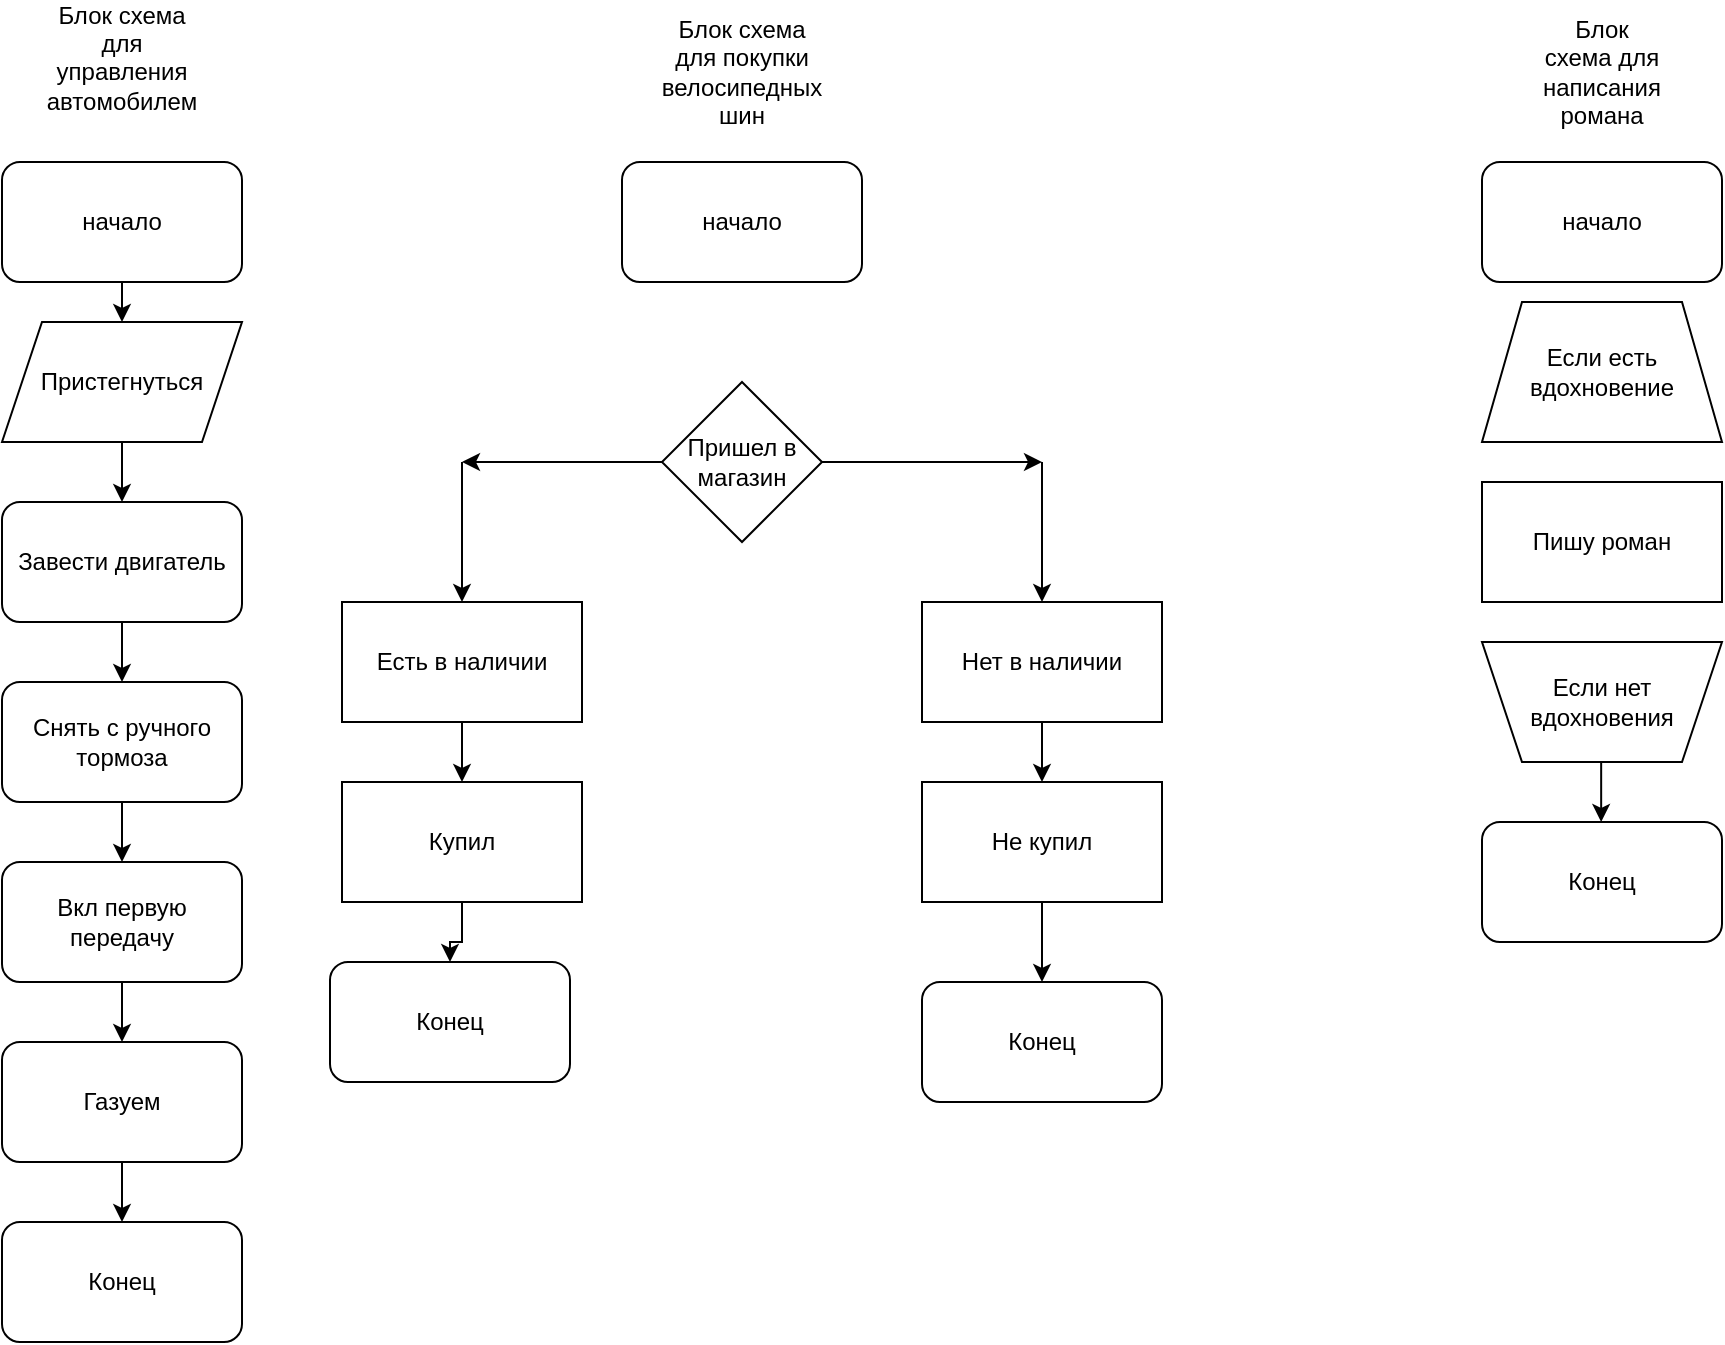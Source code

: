 <mxfile version="26.2.8">
  <diagram name="Страница — 1" id="B9HrYTZQFn0cj6t9FnJW">
    <mxGraphModel dx="1420" dy="794" grid="1" gridSize="10" guides="1" tooltips="1" connect="1" arrows="1" fold="1" page="1" pageScale="1" pageWidth="827" pageHeight="1169" math="0" shadow="0">
      <root>
        <mxCell id="0" />
        <mxCell id="1" parent="0" />
        <mxCell id="pq-BxAAFdue_On6Kdwnh-4" value="Блок схема для управления автомобилем&lt;div&gt;&lt;br&gt;&lt;/div&gt;" style="text;html=1;align=center;verticalAlign=middle;whiteSpace=wrap;rounded=0;" vertex="1" parent="1">
          <mxGeometry x="220" y="120" width="60" height="30" as="geometry" />
        </mxCell>
        <mxCell id="pq-BxAAFdue_On6Kdwnh-5" value="начало" style="rounded=1;whiteSpace=wrap;html=1;" vertex="1" parent="1">
          <mxGeometry x="190" y="180" width="120" height="60" as="geometry" />
        </mxCell>
        <mxCell id="pq-BxAAFdue_On6Kdwnh-12" value="Завести двигатель" style="rounded=1;whiteSpace=wrap;html=1;" vertex="1" parent="1">
          <mxGeometry x="190" y="350" width="120" height="60" as="geometry" />
        </mxCell>
        <mxCell id="pq-BxAAFdue_On6Kdwnh-14" value="Снять с ручного тормоза" style="rounded=1;whiteSpace=wrap;html=1;" vertex="1" parent="1">
          <mxGeometry x="190" y="440" width="120" height="60" as="geometry" />
        </mxCell>
        <mxCell id="pq-BxAAFdue_On6Kdwnh-16" value="Вкл первую передачу" style="rounded=1;whiteSpace=wrap;html=1;" vertex="1" parent="1">
          <mxGeometry x="190" y="530" width="120" height="60" as="geometry" />
        </mxCell>
        <mxCell id="pq-BxAAFdue_On6Kdwnh-18" value="Газуем" style="rounded=1;whiteSpace=wrap;html=1;" vertex="1" parent="1">
          <mxGeometry x="190" y="620" width="120" height="60" as="geometry" />
        </mxCell>
        <mxCell id="pq-BxAAFdue_On6Kdwnh-19" value="Пристегнуться" style="shape=parallelogram;perimeter=parallelogramPerimeter;whiteSpace=wrap;html=1;fixedSize=1;" vertex="1" parent="1">
          <mxGeometry x="190" y="260" width="120" height="60" as="geometry" />
        </mxCell>
        <mxCell id="pq-BxAAFdue_On6Kdwnh-24" value="Конец" style="rounded=1;whiteSpace=wrap;html=1;" vertex="1" parent="1">
          <mxGeometry x="190" y="710" width="120" height="60" as="geometry" />
        </mxCell>
        <mxCell id="pq-BxAAFdue_On6Kdwnh-25" value="" style="endArrow=classic;html=1;rounded=0;entryX=0.5;entryY=0;entryDx=0;entryDy=0;" edge="1" parent="1" target="pq-BxAAFdue_On6Kdwnh-19">
          <mxGeometry width="50" height="50" relative="1" as="geometry">
            <mxPoint x="250" y="240" as="sourcePoint" />
            <mxPoint x="300" y="190" as="targetPoint" />
          </mxGeometry>
        </mxCell>
        <mxCell id="pq-BxAAFdue_On6Kdwnh-27" value="" style="endArrow=classic;html=1;rounded=0;exitX=0.5;exitY=1;exitDx=0;exitDy=0;entryX=0.5;entryY=0;entryDx=0;entryDy=0;" edge="1" parent="1" source="pq-BxAAFdue_On6Kdwnh-19" target="pq-BxAAFdue_On6Kdwnh-12">
          <mxGeometry width="50" height="50" relative="1" as="geometry">
            <mxPoint x="370" y="540" as="sourcePoint" />
            <mxPoint x="420" y="490" as="targetPoint" />
          </mxGeometry>
        </mxCell>
        <mxCell id="pq-BxAAFdue_On6Kdwnh-29" value="" style="endArrow=classic;html=1;rounded=0;exitX=0.5;exitY=1;exitDx=0;exitDy=0;entryX=0.5;entryY=0;entryDx=0;entryDy=0;" edge="1" parent="1" source="pq-BxAAFdue_On6Kdwnh-12" target="pq-BxAAFdue_On6Kdwnh-14">
          <mxGeometry width="50" height="50" relative="1" as="geometry">
            <mxPoint x="370" y="540" as="sourcePoint" />
            <mxPoint x="420" y="490" as="targetPoint" />
          </mxGeometry>
        </mxCell>
        <mxCell id="pq-BxAAFdue_On6Kdwnh-31" value="" style="endArrow=classic;html=1;rounded=0;exitX=0.5;exitY=1;exitDx=0;exitDy=0;entryX=0.5;entryY=0;entryDx=0;entryDy=0;" edge="1" parent="1" source="pq-BxAAFdue_On6Kdwnh-14" target="pq-BxAAFdue_On6Kdwnh-16">
          <mxGeometry width="50" height="50" relative="1" as="geometry">
            <mxPoint x="370" y="540" as="sourcePoint" />
            <mxPoint x="420" y="490" as="targetPoint" />
          </mxGeometry>
        </mxCell>
        <mxCell id="pq-BxAAFdue_On6Kdwnh-32" value="" style="endArrow=classic;html=1;rounded=0;exitX=0.5;exitY=1;exitDx=0;exitDy=0;entryX=0.5;entryY=0;entryDx=0;entryDy=0;" edge="1" parent="1" source="pq-BxAAFdue_On6Kdwnh-16" target="pq-BxAAFdue_On6Kdwnh-18">
          <mxGeometry width="50" height="50" relative="1" as="geometry">
            <mxPoint x="370" y="540" as="sourcePoint" />
            <mxPoint x="420" y="490" as="targetPoint" />
          </mxGeometry>
        </mxCell>
        <mxCell id="pq-BxAAFdue_On6Kdwnh-33" value="" style="endArrow=classic;html=1;rounded=0;exitX=0.5;exitY=1;exitDx=0;exitDy=0;entryX=0.5;entryY=0;entryDx=0;entryDy=0;" edge="1" parent="1" source="pq-BxAAFdue_On6Kdwnh-18" target="pq-BxAAFdue_On6Kdwnh-24">
          <mxGeometry width="50" height="50" relative="1" as="geometry">
            <mxPoint x="370" y="540" as="sourcePoint" />
            <mxPoint x="420" y="490" as="targetPoint" />
          </mxGeometry>
        </mxCell>
        <mxCell id="pq-BxAAFdue_On6Kdwnh-34" value="Пришел в магазин" style="rhombus;whiteSpace=wrap;html=1;" vertex="1" parent="1">
          <mxGeometry x="520" y="290" width="80" height="80" as="geometry" />
        </mxCell>
        <mxCell id="pq-BxAAFdue_On6Kdwnh-35" value="Блок схема для покупки велосипедных шин" style="text;html=1;align=center;verticalAlign=middle;whiteSpace=wrap;rounded=0;" vertex="1" parent="1">
          <mxGeometry x="530" y="120" width="60" height="30" as="geometry" />
        </mxCell>
        <mxCell id="pq-BxAAFdue_On6Kdwnh-36" value="начало" style="rounded=1;whiteSpace=wrap;html=1;" vertex="1" parent="1">
          <mxGeometry x="500" y="180" width="120" height="60" as="geometry" />
        </mxCell>
        <mxCell id="pq-BxAAFdue_On6Kdwnh-40" value="" style="endArrow=classic;html=1;rounded=0;" edge="1" parent="1">
          <mxGeometry width="50" height="50" relative="1" as="geometry">
            <mxPoint x="420" y="330" as="sourcePoint" />
            <mxPoint x="420" y="400" as="targetPoint" />
          </mxGeometry>
        </mxCell>
        <mxCell id="pq-BxAAFdue_On6Kdwnh-42" value="" style="endArrow=classic;html=1;rounded=0;" edge="1" parent="1" source="pq-BxAAFdue_On6Kdwnh-34">
          <mxGeometry width="50" height="50" relative="1" as="geometry">
            <mxPoint x="370" y="380" as="sourcePoint" />
            <mxPoint x="420" y="330" as="targetPoint" />
            <Array as="points">
              <mxPoint x="470" y="330" />
            </Array>
          </mxGeometry>
        </mxCell>
        <mxCell id="pq-BxAAFdue_On6Kdwnh-45" value="" style="endArrow=classic;html=1;rounded=0;exitX=1;exitY=0.5;exitDx=0;exitDy=0;" edge="1" parent="1" source="pq-BxAAFdue_On6Kdwnh-34">
          <mxGeometry width="50" height="50" relative="1" as="geometry">
            <mxPoint x="370" y="380" as="sourcePoint" />
            <mxPoint x="710" y="330" as="targetPoint" />
          </mxGeometry>
        </mxCell>
        <mxCell id="pq-BxAAFdue_On6Kdwnh-46" value="" style="endArrow=classic;html=1;rounded=0;" edge="1" parent="1">
          <mxGeometry width="50" height="50" relative="1" as="geometry">
            <mxPoint x="710" y="330" as="sourcePoint" />
            <mxPoint x="710" y="400" as="targetPoint" />
          </mxGeometry>
        </mxCell>
        <mxCell id="pq-BxAAFdue_On6Kdwnh-47" value="Есть в наличии" style="rounded=0;whiteSpace=wrap;html=1;" vertex="1" parent="1">
          <mxGeometry x="360" y="400" width="120" height="60" as="geometry" />
        </mxCell>
        <mxCell id="pq-BxAAFdue_On6Kdwnh-48" value="Нет в наличии" style="rounded=0;whiteSpace=wrap;html=1;" vertex="1" parent="1">
          <mxGeometry x="650" y="400" width="120" height="60" as="geometry" />
        </mxCell>
        <mxCell id="pq-BxAAFdue_On6Kdwnh-61" value="" style="edgeStyle=orthogonalEdgeStyle;rounded=0;orthogonalLoop=1;jettySize=auto;html=1;" edge="1" parent="1" source="pq-BxAAFdue_On6Kdwnh-49" target="pq-BxAAFdue_On6Kdwnh-60">
          <mxGeometry relative="1" as="geometry" />
        </mxCell>
        <mxCell id="pq-BxAAFdue_On6Kdwnh-49" value="Купил" style="rounded=0;whiteSpace=wrap;html=1;" vertex="1" parent="1">
          <mxGeometry x="360" y="490" width="120" height="60" as="geometry" />
        </mxCell>
        <mxCell id="pq-BxAAFdue_On6Kdwnh-62" value="" style="edgeStyle=orthogonalEdgeStyle;rounded=0;orthogonalLoop=1;jettySize=auto;html=1;" edge="1" parent="1" source="pq-BxAAFdue_On6Kdwnh-50" target="pq-BxAAFdue_On6Kdwnh-59">
          <mxGeometry relative="1" as="geometry" />
        </mxCell>
        <mxCell id="pq-BxAAFdue_On6Kdwnh-50" value="Не купил" style="rounded=0;whiteSpace=wrap;html=1;" vertex="1" parent="1">
          <mxGeometry x="650" y="490" width="120" height="60" as="geometry" />
        </mxCell>
        <mxCell id="pq-BxAAFdue_On6Kdwnh-51" value="начало" style="rounded=1;whiteSpace=wrap;html=1;" vertex="1" parent="1">
          <mxGeometry x="930" y="180" width="120" height="60" as="geometry" />
        </mxCell>
        <mxCell id="pq-BxAAFdue_On6Kdwnh-52" value="Блок схема для написания романа" style="text;html=1;align=center;verticalAlign=middle;whiteSpace=wrap;rounded=0;" vertex="1" parent="1">
          <mxGeometry x="960" y="120" width="60" height="30" as="geometry" />
        </mxCell>
        <mxCell id="pq-BxAAFdue_On6Kdwnh-54" value="Если есть вдохновение" style="shape=trapezoid;perimeter=trapezoidPerimeter;whiteSpace=wrap;html=1;fixedSize=1;" vertex="1" parent="1">
          <mxGeometry x="930" y="250" width="120" height="70" as="geometry" />
        </mxCell>
        <mxCell id="pq-BxAAFdue_On6Kdwnh-55" value="Пишу роман" style="rounded=0;whiteSpace=wrap;html=1;" vertex="1" parent="1">
          <mxGeometry x="930" y="340" width="120" height="60" as="geometry" />
        </mxCell>
        <mxCell id="pq-BxAAFdue_On6Kdwnh-56" value="Если нет вдохновения" style="shape=trapezoid;perimeter=trapezoidPerimeter;whiteSpace=wrap;html=1;fixedSize=1;direction=west;" vertex="1" parent="1">
          <mxGeometry x="930" y="420" width="120" height="60" as="geometry" />
        </mxCell>
        <mxCell id="pq-BxAAFdue_On6Kdwnh-57" value="" style="endArrow=classic;html=1;rounded=0;" edge="1" parent="1" target="pq-BxAAFdue_On6Kdwnh-50">
          <mxGeometry width="50" height="50" relative="1" as="geometry">
            <mxPoint x="710" y="460" as="sourcePoint" />
            <mxPoint x="760" y="410" as="targetPoint" />
          </mxGeometry>
        </mxCell>
        <mxCell id="pq-BxAAFdue_On6Kdwnh-58" value="" style="endArrow=classic;html=1;rounded=0;entryX=0.5;entryY=0;entryDx=0;entryDy=0;" edge="1" parent="1" target="pq-BxAAFdue_On6Kdwnh-49">
          <mxGeometry width="50" height="50" relative="1" as="geometry">
            <mxPoint x="420" y="460" as="sourcePoint" />
            <mxPoint x="470" y="410" as="targetPoint" />
          </mxGeometry>
        </mxCell>
        <mxCell id="pq-BxAAFdue_On6Kdwnh-59" value="Конец" style="rounded=1;whiteSpace=wrap;html=1;" vertex="1" parent="1">
          <mxGeometry x="650" y="590" width="120" height="60" as="geometry" />
        </mxCell>
        <mxCell id="pq-BxAAFdue_On6Kdwnh-60" value="Конец" style="rounded=1;whiteSpace=wrap;html=1;" vertex="1" parent="1">
          <mxGeometry x="354" y="580" width="120" height="60" as="geometry" />
        </mxCell>
        <mxCell id="pq-BxAAFdue_On6Kdwnh-63" value="" style="edgeStyle=orthogonalEdgeStyle;rounded=0;orthogonalLoop=1;jettySize=auto;html=1;" edge="1" parent="1">
          <mxGeometry relative="1" as="geometry">
            <mxPoint x="989.58" y="480" as="sourcePoint" />
            <mxPoint x="989.58" y="510" as="targetPoint" />
          </mxGeometry>
        </mxCell>
        <mxCell id="pq-BxAAFdue_On6Kdwnh-64" value="Конец" style="rounded=1;whiteSpace=wrap;html=1;" vertex="1" parent="1">
          <mxGeometry x="930" y="510" width="120" height="60" as="geometry" />
        </mxCell>
      </root>
    </mxGraphModel>
  </diagram>
</mxfile>
